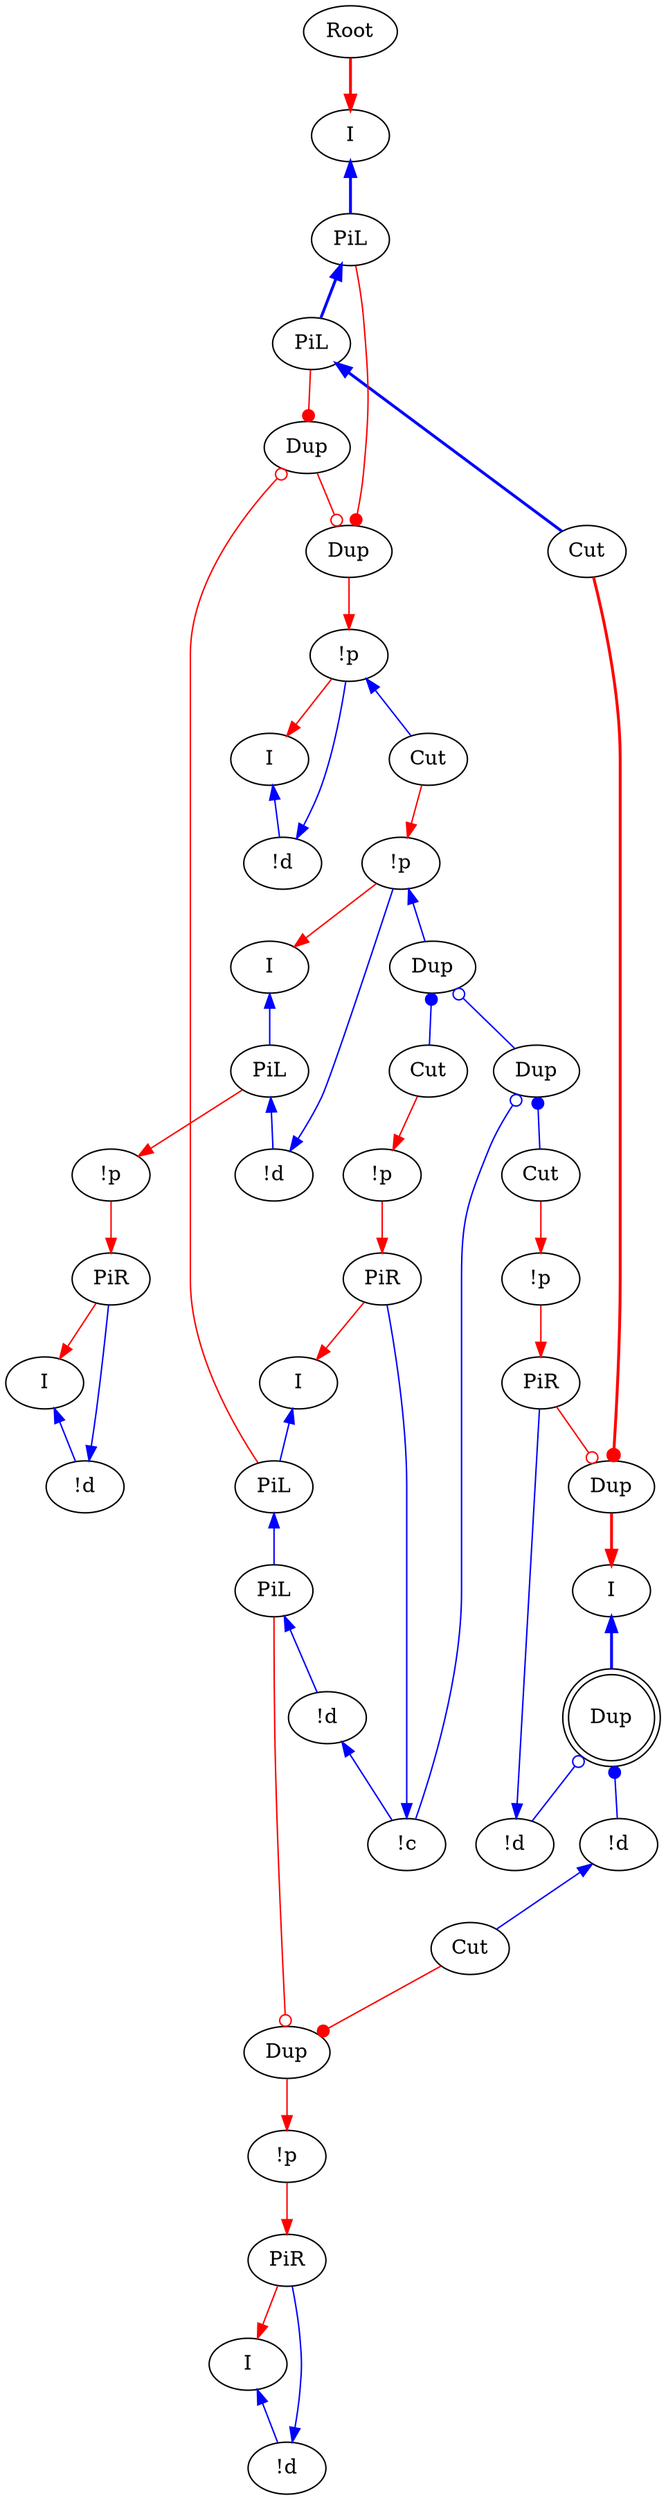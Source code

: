 digraph {
"Root0" [label="Root"]
"!p0" [label="!p"]
"I0" [label="I"]
"!d0" [label="!d"]
"!p1" [label="!p"]
"Cut0" [label="Cut"]
"!d1" [label="!d"]
"PiL0" [label="PiL"]
"I1" [label="I"]
"I2" [label="I"]
"!p2" [label="!p"]
"Cut1" [label="Cut"]
"PiR0" [label="PiR"]
"!c0" [label="!c"]
"!d2" [label="!d"]
"PiL1" [label="PiL"]
"PiL2" [label="PiL"]
"PiL3" [label="PiL"]
"I3" [label="I"]
"Dup0_0" [label="Dup"]
"Dup0_1" [label="Dup"]
"Dup0_2" [label="Dup"]
"PiL4" [label="PiL"]
"!p3" [label="!p"]
"!p4" [label="!p"]
"!p5" [label="!p"]
"Cut2" [label="Cut"]
"PiR1" [label="PiR"]
"PiR2" [label="PiR"]
"PiR3" [label="PiR"]
"Cut3" [label="Cut"]
"Cut4" [label="Cut"]
"!d3" [label="!d"]
"I4" [label="I"]
"!d4" [label="!d"]
"I5" [label="I"]
"I6" [label="I"]
"Dup2_0" [label="Dup"]
"Dup2_1" [label="Dup"]
"!d5" [label="!d"]
"!d6" [label="!d"]
"Dup3_0" [label="Dup"]
"Dup3_1" [label="Dup",shape=doublecircle]
"!p1" -> "I1"[color=red,tooltip="e11"]
"!d1" -> "!p1"[color=blue,tooltip="e13",dir=back]
"!p1" -> "Dup2_0"[color=blue,tooltip="e15",dir=back]
"PiL0" -> "!d1"[color=blue,tooltip="e17",dir=back]
"I1" -> "PiL0"[color=blue,tooltip="e19",dir=back]
"PiL0" -> "!p3"[color=red,tooltip="e21"]
"Dup2_0" -> "Cut1"[color=blue,tooltip="e23",arrowtail=dot,dir=back]
"Dup2_0" -> "Dup0_0"[color=blue,tooltip="e25",arrowtail=odot,dir=back]
"Dup0_1" -> "!p4"[color=red,tooltip="e31"]
"I2" -> "PiL4"[color=blue,tooltip="e32",penwidth=2,dir=back]
"PiL4" -> "Dup2_1"[color=red,tooltip="e34",arrowhead=dot]
"Dup0_2" -> "Dup2_1"[color=red,tooltip="e35",arrowhead=odot]
"Cut1" -> "!p2"[color=red,tooltip="e37"]
"!p2" -> "PiR0"[color=red,tooltip="e39"]
"!c0" -> "PiR0"[color=blue,tooltip="e41",dir=back]
"PiR0" -> "I3"[color=red,tooltip="e43"]
"Dup0_0" -> "Cut2"[color=blue,tooltip="e45",arrowtail=dot,dir=back]
"!d2" -> "!c0"[color=blue,tooltip="e46",dir=back]
"Dup0_0" -> "!c0"[color=blue,tooltip="e47",arrowtail=odot,dir=back]
"PiL1" -> "!d2"[color=blue,tooltip="e49",dir=back]
"PiL2" -> "Cut4"[color=blue,tooltip="e50",penwidth=2,dir=back]
"PiL3" -> "PiL1"[color=blue,tooltip="e51",dir=back]
"Cut3" -> "Dup0_1"[color=red,tooltip="e52",arrowhead=dot]
"PiL1" -> "Dup0_1"[color=red,tooltip="e53",arrowhead=odot]
"PiL4" -> "PiL2"[color=blue,tooltip="e54",penwidth=2,dir=back]
"I3" -> "PiL3"[color=blue,tooltip="e55",dir=back]
"PiL2" -> "Dup0_2"[color=red,tooltip="e56",arrowhead=dot]
"PiL3" -> "Dup0_2"[color=red,tooltip="e57",arrowhead=odot]
"!p3" -> "PiR1"[color=red,tooltip="e59"]
"!p4" -> "PiR2"[color=red,tooltip="e61"]
"Cut2" -> "!p5"[color=red,tooltip="e63"]
"!p5" -> "PiR3"[color=red,tooltip="e65"]
"!d3" -> "PiR1"[color=blue,tooltip="e67",dir=back]
"PiR1" -> "I4"[color=red,tooltip="e69"]
"!d4" -> "PiR2"[color=blue,tooltip="e71",dir=back]
"Dup3_0" -> "I5"[color=red,tooltip="e72",penwidth=2]
"PiR2" -> "I6"[color=red,tooltip="e73"]
"!d5" -> "Cut3"[color=blue,tooltip="e74",dir=back]
"!d6" -> "PiR3"[color=blue,tooltip="e75",dir=back]
"Cut4" -> "Dup3_0"[color=red,tooltip="e76",arrowhead=dot,penwidth=2]
"PiR3" -> "Dup3_0"[color=red,tooltip="e77",arrowhead=odot]
"I4" -> "!d3"[color=blue,tooltip="e79",dir=back]
"I5" -> "Dup3_1"[color=blue,tooltip="e80",penwidth=2,dir=back]
"I6" -> "!d4"[color=blue,tooltip="e81",dir=back]
"Dup3_1" -> "!d5"[color=blue,tooltip="e82",arrowtail=dot,dir=back]
"Dup3_1" -> "!d6"[color=blue,tooltip="e83",arrowtail=odot,dir=back]
"Cut0" -> "!p1"[color=red,tooltip="e9"]
"Root0" -> "I2"[color=red,tooltip="rettop",penwidth=2]
"!p0" -> "Cut0"[color=blue,tooltip="y2",dir=back]
"!d0" -> "!p0"[color=blue,tooltip="yj",dir=back]
"I0" -> "!d0"[color=blue,tooltip="yl2",dir=back]
"!p0" -> "I0"[color=red,tooltip="yli"]
"Dup2_1" -> "!p0"[color=red,tooltip="ylp"]
}
